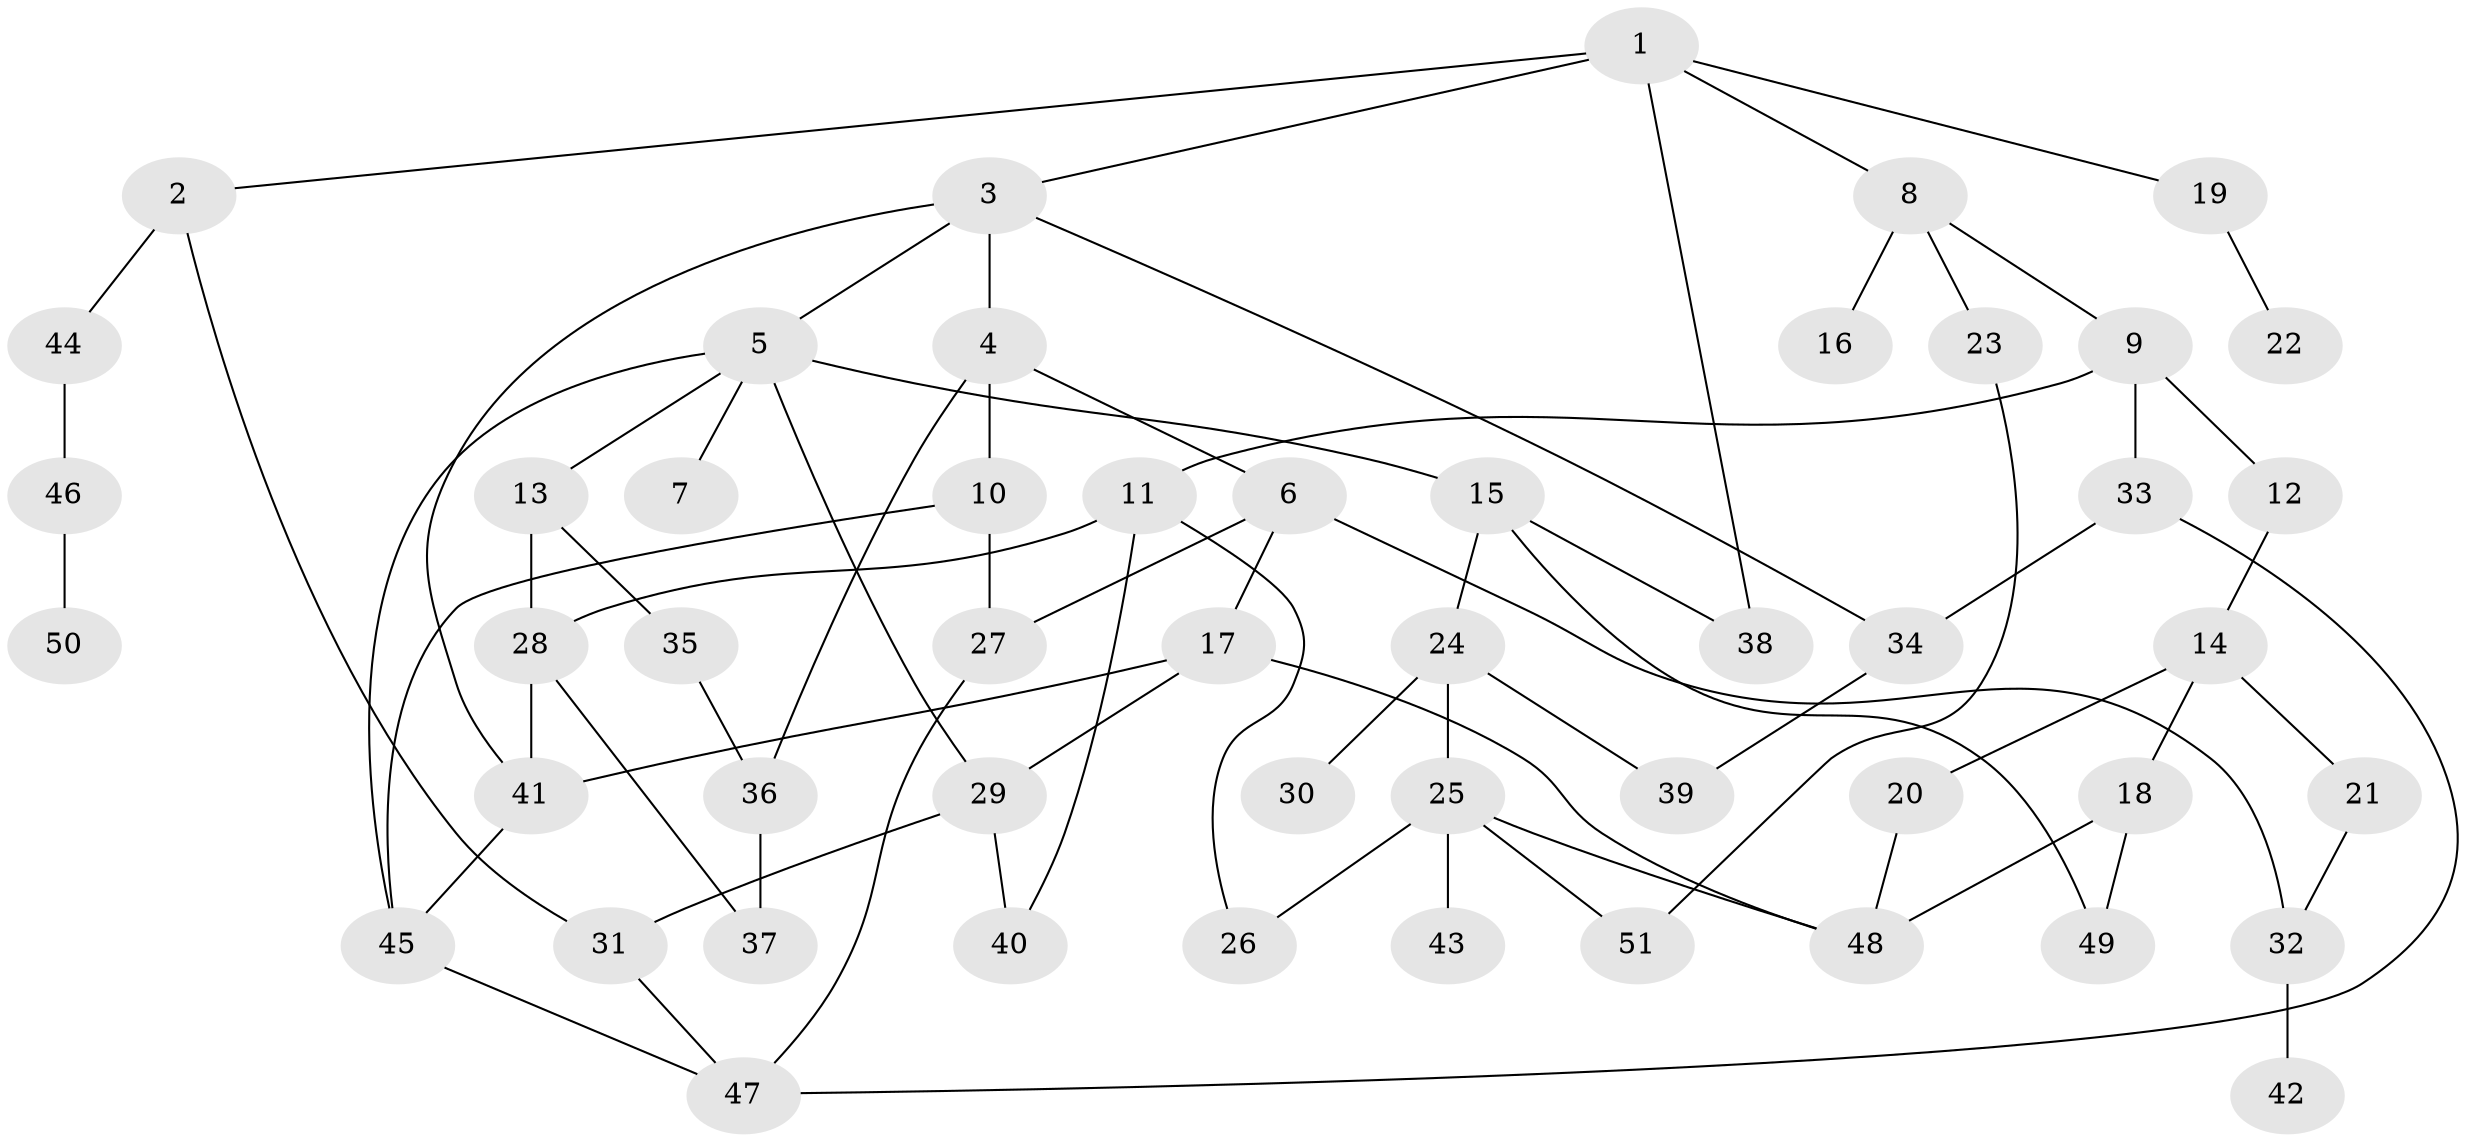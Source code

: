 // coarse degree distribution, {1: 0.24, 2: 0.4, 3: 0.08, 4: 0.12, 7: 0.12, 5: 0.04}
// Generated by graph-tools (version 1.1) at 2025/02/03/05/25 17:02:35]
// undirected, 51 vertices, 74 edges
graph export_dot {
graph [start="1"]
  node [color=gray90,style=filled];
  1;
  2;
  3;
  4;
  5;
  6;
  7;
  8;
  9;
  10;
  11;
  12;
  13;
  14;
  15;
  16;
  17;
  18;
  19;
  20;
  21;
  22;
  23;
  24;
  25;
  26;
  27;
  28;
  29;
  30;
  31;
  32;
  33;
  34;
  35;
  36;
  37;
  38;
  39;
  40;
  41;
  42;
  43;
  44;
  45;
  46;
  47;
  48;
  49;
  50;
  51;
  1 -- 2;
  1 -- 3;
  1 -- 8;
  1 -- 19;
  1 -- 38;
  2 -- 44;
  2 -- 31;
  3 -- 4;
  3 -- 5;
  3 -- 34;
  3 -- 41;
  4 -- 6;
  4 -- 10;
  4 -- 36;
  5 -- 7;
  5 -- 13;
  5 -- 15;
  5 -- 45;
  5 -- 29;
  6 -- 17;
  6 -- 32;
  6 -- 27;
  8 -- 9;
  8 -- 16;
  8 -- 23;
  9 -- 11;
  9 -- 12;
  9 -- 33;
  10 -- 27;
  10 -- 45;
  11 -- 26;
  11 -- 28;
  11 -- 40;
  12 -- 14;
  13 -- 28;
  13 -- 35;
  14 -- 18;
  14 -- 20;
  14 -- 21;
  15 -- 24;
  15 -- 49;
  15 -- 38;
  17 -- 29;
  17 -- 41;
  17 -- 48;
  18 -- 49;
  18 -- 48;
  19 -- 22;
  20 -- 48;
  21 -- 32;
  23 -- 51;
  24 -- 25;
  24 -- 30;
  24 -- 39;
  25 -- 43;
  25 -- 48;
  25 -- 26;
  25 -- 51;
  27 -- 47;
  28 -- 37;
  28 -- 41;
  29 -- 31;
  29 -- 40;
  31 -- 47;
  32 -- 42;
  33 -- 34;
  33 -- 47;
  34 -- 39;
  35 -- 36;
  36 -- 37;
  41 -- 45;
  44 -- 46;
  45 -- 47;
  46 -- 50;
}
